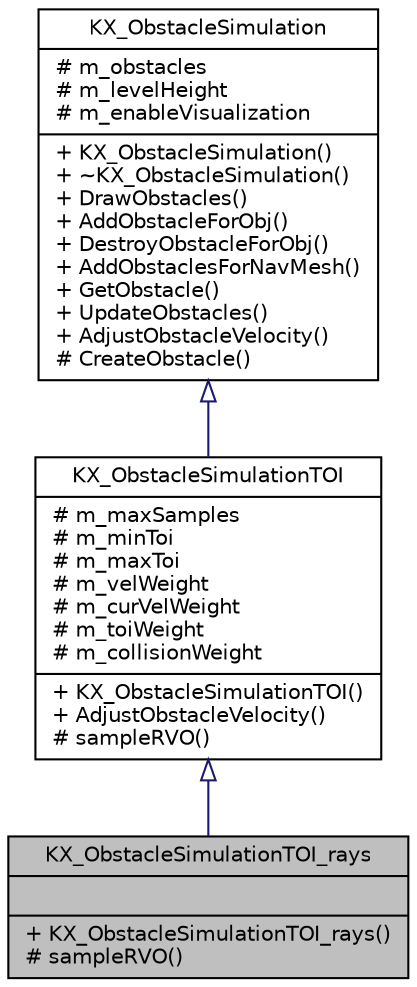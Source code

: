 digraph G
{
  edge [fontname="Helvetica",fontsize="10",labelfontname="Helvetica",labelfontsize="10"];
  node [fontname="Helvetica",fontsize="10",shape=record];
  Node1 [label="{KX_ObstacleSimulationTOI_rays\n||+ KX_ObstacleSimulationTOI_rays()\l# sampleRVO()\l}",height=0.2,width=0.4,color="black", fillcolor="grey75", style="filled" fontcolor="black"];
  Node2 -> Node1 [dir=back,color="midnightblue",fontsize="10",style="solid",arrowtail="empty",fontname="Helvetica"];
  Node2 [label="{KX_ObstacleSimulationTOI\n|# m_maxSamples\l# m_minToi\l# m_maxToi\l# m_velWeight\l# m_curVelWeight\l# m_toiWeight\l# m_collisionWeight\l|+ KX_ObstacleSimulationTOI()\l+ AdjustObstacleVelocity()\l# sampleRVO()\l}",height=0.2,width=0.4,color="black", fillcolor="white", style="filled",URL="$d5/dd2/classKX__ObstacleSimulationTOI.html"];
  Node3 -> Node2 [dir=back,color="midnightblue",fontsize="10",style="solid",arrowtail="empty",fontname="Helvetica"];
  Node3 [label="{KX_ObstacleSimulation\n|# m_obstacles\l# m_levelHeight\l# m_enableVisualization\l|+ KX_ObstacleSimulation()\l+ ~KX_ObstacleSimulation()\l+ DrawObstacles()\l+ AddObstacleForObj()\l+ DestroyObstacleForObj()\l+ AddObstaclesForNavMesh()\l+ GetObstacle()\l+ UpdateObstacles()\l+ AdjustObstacleVelocity()\l# CreateObstacle()\l}",height=0.2,width=0.4,color="black", fillcolor="white", style="filled",URL="$d7/d8d/classKX__ObstacleSimulation.html"];
}
